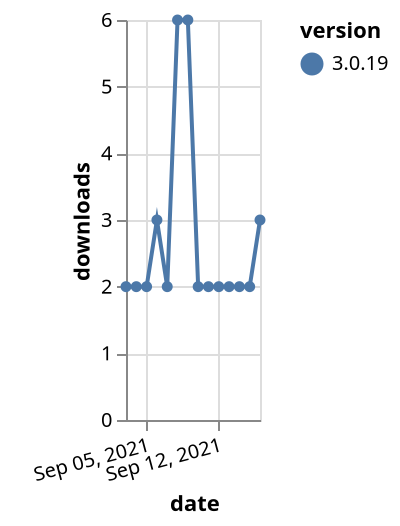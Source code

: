 {"$schema": "https://vega.github.io/schema/vega-lite/v5.json", "description": "A simple bar chart with embedded data.", "data": {"values": [{"date": "2021-09-03", "total": 3943, "delta": 2, "version": "3.0.19"}, {"date": "2021-09-04", "total": 3945, "delta": 2, "version": "3.0.19"}, {"date": "2021-09-05", "total": 3947, "delta": 2, "version": "3.0.19"}, {"date": "2021-09-06", "total": 3950, "delta": 3, "version": "3.0.19"}, {"date": "2021-09-07", "total": 3952, "delta": 2, "version": "3.0.19"}, {"date": "2021-09-08", "total": 3958, "delta": 6, "version": "3.0.19"}, {"date": "2021-09-09", "total": 3964, "delta": 6, "version": "3.0.19"}, {"date": "2021-09-10", "total": 3966, "delta": 2, "version": "3.0.19"}, {"date": "2021-09-11", "total": 3968, "delta": 2, "version": "3.0.19"}, {"date": "2021-09-12", "total": 3970, "delta": 2, "version": "3.0.19"}, {"date": "2021-09-13", "total": 3972, "delta": 2, "version": "3.0.19"}, {"date": "2021-09-14", "total": 3974, "delta": 2, "version": "3.0.19"}, {"date": "2021-09-15", "total": 3976, "delta": 2, "version": "3.0.19"}, {"date": "2021-09-16", "total": 3979, "delta": 3, "version": "3.0.19"}]}, "width": "container", "mark": {"type": "line", "point": {"filled": true}}, "encoding": {"x": {"field": "date", "type": "temporal", "timeUnit": "yearmonthdate", "title": "date", "axis": {"labelAngle": -15}}, "y": {"field": "delta", "type": "quantitative", "title": "downloads"}, "color": {"field": "version", "type": "nominal"}, "tooltip": {"field": "delta"}}}